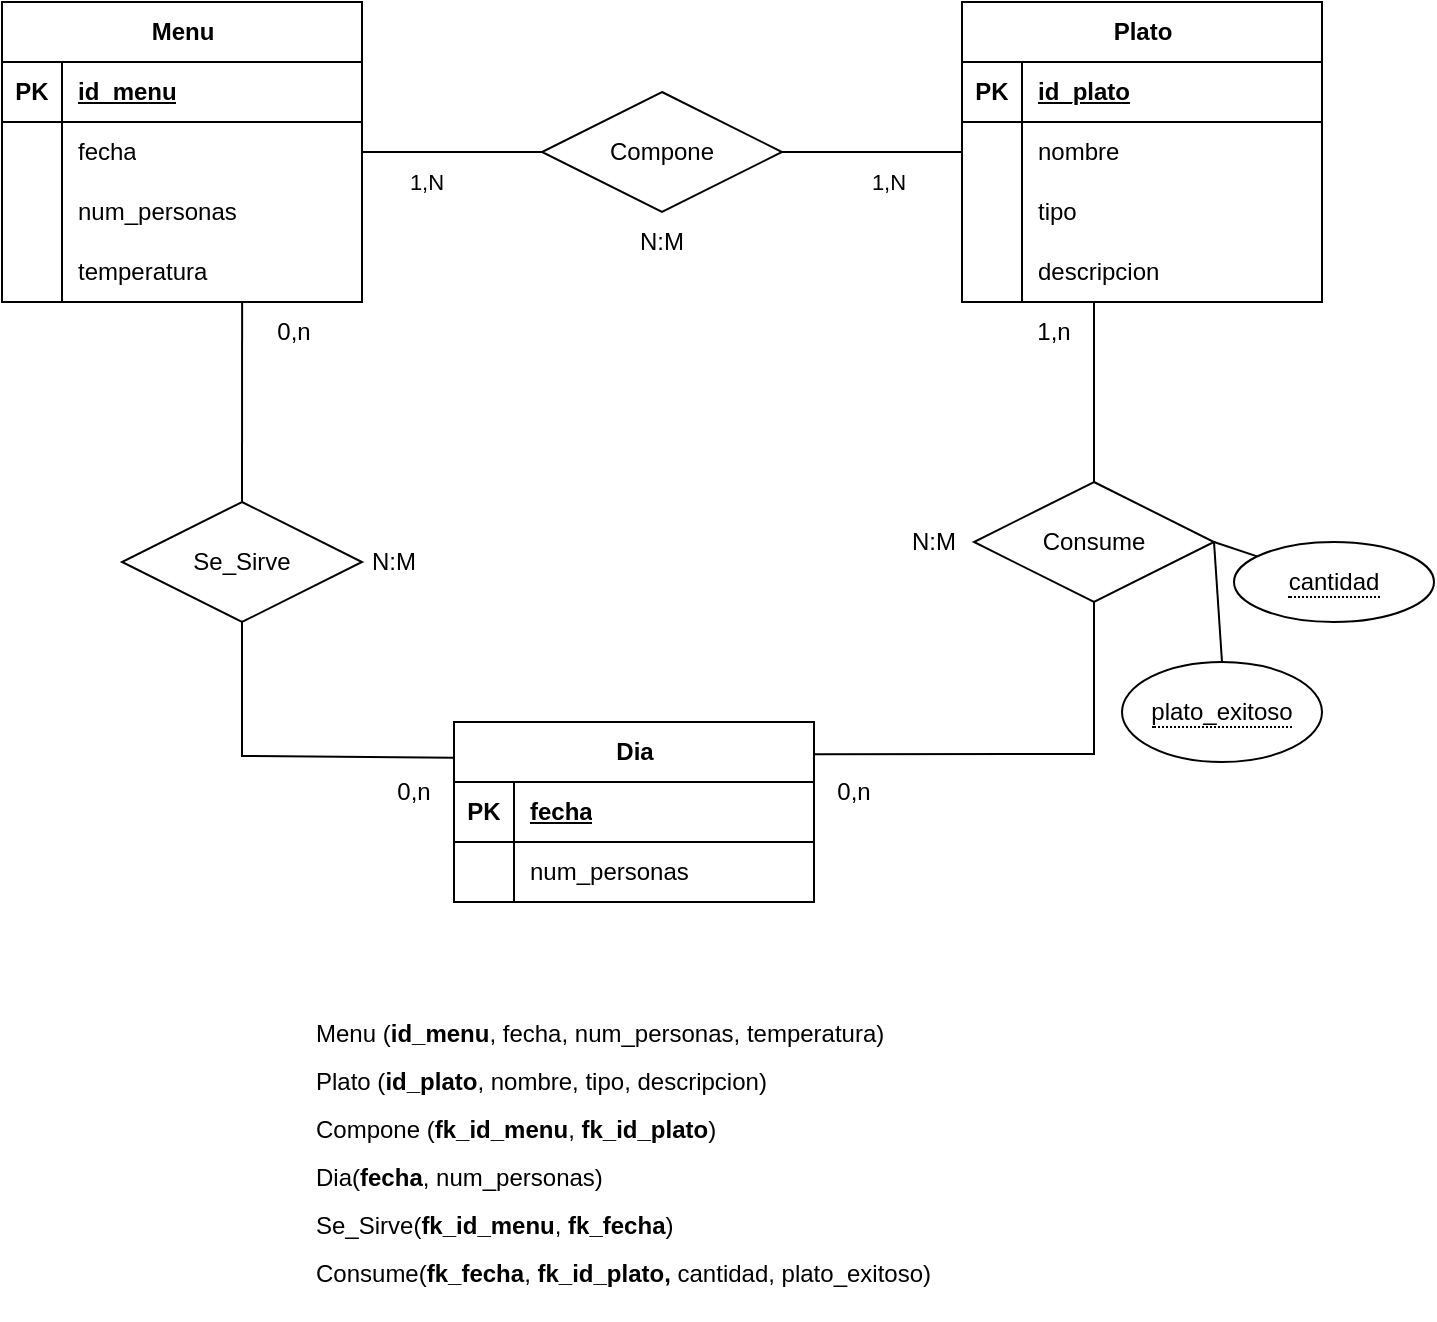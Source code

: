 <mxfile version="22.0.6" type="github">
  <diagram name="Página-1" id="oSshZ5akowNSFTycrYSH">
    <mxGraphModel dx="1430" dy="793" grid="1" gridSize="10" guides="1" tooltips="1" connect="1" arrows="1" fold="1" page="1" pageScale="1" pageWidth="827" pageHeight="1169" math="0" shadow="0">
      <root>
        <mxCell id="0" />
        <mxCell id="1" parent="0" />
        <mxCell id="Z6DmoLf8ZXxGUTIYPe1--1" value="Menu" style="shape=table;startSize=30;container=1;collapsible=1;childLayout=tableLayout;fixedRows=1;rowLines=0;fontStyle=1;align=center;resizeLast=1;html=1;" parent="1" vertex="1">
          <mxGeometry x="84" y="160" width="180" height="150" as="geometry" />
        </mxCell>
        <mxCell id="Z6DmoLf8ZXxGUTIYPe1--2" value="" style="shape=tableRow;horizontal=0;startSize=0;swimlaneHead=0;swimlaneBody=0;fillColor=none;collapsible=0;dropTarget=0;points=[[0,0.5],[1,0.5]];portConstraint=eastwest;top=0;left=0;right=0;bottom=1;" parent="Z6DmoLf8ZXxGUTIYPe1--1" vertex="1">
          <mxGeometry y="30" width="180" height="30" as="geometry" />
        </mxCell>
        <mxCell id="Z6DmoLf8ZXxGUTIYPe1--3" value="PK" style="shape=partialRectangle;connectable=0;fillColor=none;top=0;left=0;bottom=0;right=0;fontStyle=1;overflow=hidden;whiteSpace=wrap;html=1;" parent="Z6DmoLf8ZXxGUTIYPe1--2" vertex="1">
          <mxGeometry width="30" height="30" as="geometry">
            <mxRectangle width="30" height="30" as="alternateBounds" />
          </mxGeometry>
        </mxCell>
        <mxCell id="Z6DmoLf8ZXxGUTIYPe1--4" value="id_menu" style="shape=partialRectangle;connectable=0;fillColor=none;top=0;left=0;bottom=0;right=0;align=left;spacingLeft=6;fontStyle=5;overflow=hidden;whiteSpace=wrap;html=1;" parent="Z6DmoLf8ZXxGUTIYPe1--2" vertex="1">
          <mxGeometry x="30" width="150" height="30" as="geometry">
            <mxRectangle width="150" height="30" as="alternateBounds" />
          </mxGeometry>
        </mxCell>
        <mxCell id="Z6DmoLf8ZXxGUTIYPe1--5" value="" style="shape=tableRow;horizontal=0;startSize=0;swimlaneHead=0;swimlaneBody=0;fillColor=none;collapsible=0;dropTarget=0;points=[[0,0.5],[1,0.5]];portConstraint=eastwest;top=0;left=0;right=0;bottom=0;" parent="Z6DmoLf8ZXxGUTIYPe1--1" vertex="1">
          <mxGeometry y="60" width="180" height="30" as="geometry" />
        </mxCell>
        <mxCell id="Z6DmoLf8ZXxGUTIYPe1--6" value="" style="shape=partialRectangle;connectable=0;fillColor=none;top=0;left=0;bottom=0;right=0;editable=1;overflow=hidden;whiteSpace=wrap;html=1;" parent="Z6DmoLf8ZXxGUTIYPe1--5" vertex="1">
          <mxGeometry width="30" height="30" as="geometry">
            <mxRectangle width="30" height="30" as="alternateBounds" />
          </mxGeometry>
        </mxCell>
        <mxCell id="Z6DmoLf8ZXxGUTIYPe1--7" value="fecha" style="shape=partialRectangle;connectable=0;fillColor=none;top=0;left=0;bottom=0;right=0;align=left;spacingLeft=6;overflow=hidden;whiteSpace=wrap;html=1;" parent="Z6DmoLf8ZXxGUTIYPe1--5" vertex="1">
          <mxGeometry x="30" width="150" height="30" as="geometry">
            <mxRectangle width="150" height="30" as="alternateBounds" />
          </mxGeometry>
        </mxCell>
        <mxCell id="Z6DmoLf8ZXxGUTIYPe1--8" value="" style="shape=tableRow;horizontal=0;startSize=0;swimlaneHead=0;swimlaneBody=0;fillColor=none;collapsible=0;dropTarget=0;points=[[0,0.5],[1,0.5]];portConstraint=eastwest;top=0;left=0;right=0;bottom=0;" parent="Z6DmoLf8ZXxGUTIYPe1--1" vertex="1">
          <mxGeometry y="90" width="180" height="30" as="geometry" />
        </mxCell>
        <mxCell id="Z6DmoLf8ZXxGUTIYPe1--9" value="" style="shape=partialRectangle;connectable=0;fillColor=none;top=0;left=0;bottom=0;right=0;editable=1;overflow=hidden;whiteSpace=wrap;html=1;" parent="Z6DmoLf8ZXxGUTIYPe1--8" vertex="1">
          <mxGeometry width="30" height="30" as="geometry">
            <mxRectangle width="30" height="30" as="alternateBounds" />
          </mxGeometry>
        </mxCell>
        <mxCell id="Z6DmoLf8ZXxGUTIYPe1--10" value="num_personas" style="shape=partialRectangle;connectable=0;fillColor=none;top=0;left=0;bottom=0;right=0;align=left;spacingLeft=6;overflow=hidden;whiteSpace=wrap;html=1;" parent="Z6DmoLf8ZXxGUTIYPe1--8" vertex="1">
          <mxGeometry x="30" width="150" height="30" as="geometry">
            <mxRectangle width="150" height="30" as="alternateBounds" />
          </mxGeometry>
        </mxCell>
        <mxCell id="Z6DmoLf8ZXxGUTIYPe1--11" value="" style="shape=tableRow;horizontal=0;startSize=0;swimlaneHead=0;swimlaneBody=0;fillColor=none;collapsible=0;dropTarget=0;points=[[0,0.5],[1,0.5]];portConstraint=eastwest;top=0;left=0;right=0;bottom=0;" parent="Z6DmoLf8ZXxGUTIYPe1--1" vertex="1">
          <mxGeometry y="120" width="180" height="30" as="geometry" />
        </mxCell>
        <mxCell id="Z6DmoLf8ZXxGUTIYPe1--12" value="" style="shape=partialRectangle;connectable=0;fillColor=none;top=0;left=0;bottom=0;right=0;editable=1;overflow=hidden;whiteSpace=wrap;html=1;" parent="Z6DmoLf8ZXxGUTIYPe1--11" vertex="1">
          <mxGeometry width="30" height="30" as="geometry">
            <mxRectangle width="30" height="30" as="alternateBounds" />
          </mxGeometry>
        </mxCell>
        <mxCell id="Z6DmoLf8ZXxGUTIYPe1--13" value="temperatura" style="shape=partialRectangle;connectable=0;fillColor=none;top=0;left=0;bottom=0;right=0;align=left;spacingLeft=6;overflow=hidden;whiteSpace=wrap;html=1;" parent="Z6DmoLf8ZXxGUTIYPe1--11" vertex="1">
          <mxGeometry x="30" width="150" height="30" as="geometry">
            <mxRectangle width="150" height="30" as="alternateBounds" />
          </mxGeometry>
        </mxCell>
        <mxCell id="Z6DmoLf8ZXxGUTIYPe1--14" value="Plato" style="shape=table;startSize=30;container=1;collapsible=1;childLayout=tableLayout;fixedRows=1;rowLines=0;fontStyle=1;align=center;resizeLast=1;html=1;" parent="1" vertex="1">
          <mxGeometry x="564" y="160" width="180" height="150" as="geometry" />
        </mxCell>
        <mxCell id="Z6DmoLf8ZXxGUTIYPe1--15" value="" style="shape=tableRow;horizontal=0;startSize=0;swimlaneHead=0;swimlaneBody=0;fillColor=none;collapsible=0;dropTarget=0;points=[[0,0.5],[1,0.5]];portConstraint=eastwest;top=0;left=0;right=0;bottom=1;" parent="Z6DmoLf8ZXxGUTIYPe1--14" vertex="1">
          <mxGeometry y="30" width="180" height="30" as="geometry" />
        </mxCell>
        <mxCell id="Z6DmoLf8ZXxGUTIYPe1--16" value="PK" style="shape=partialRectangle;connectable=0;fillColor=none;top=0;left=0;bottom=0;right=0;fontStyle=1;overflow=hidden;whiteSpace=wrap;html=1;" parent="Z6DmoLf8ZXxGUTIYPe1--15" vertex="1">
          <mxGeometry width="30" height="30" as="geometry">
            <mxRectangle width="30" height="30" as="alternateBounds" />
          </mxGeometry>
        </mxCell>
        <mxCell id="Z6DmoLf8ZXxGUTIYPe1--17" value="id_plato" style="shape=partialRectangle;connectable=0;fillColor=none;top=0;left=0;bottom=0;right=0;align=left;spacingLeft=6;fontStyle=5;overflow=hidden;whiteSpace=wrap;html=1;" parent="Z6DmoLf8ZXxGUTIYPe1--15" vertex="1">
          <mxGeometry x="30" width="150" height="30" as="geometry">
            <mxRectangle width="150" height="30" as="alternateBounds" />
          </mxGeometry>
        </mxCell>
        <mxCell id="Z6DmoLf8ZXxGUTIYPe1--18" value="" style="shape=tableRow;horizontal=0;startSize=0;swimlaneHead=0;swimlaneBody=0;fillColor=none;collapsible=0;dropTarget=0;points=[[0,0.5],[1,0.5]];portConstraint=eastwest;top=0;left=0;right=0;bottom=0;" parent="Z6DmoLf8ZXxGUTIYPe1--14" vertex="1">
          <mxGeometry y="60" width="180" height="30" as="geometry" />
        </mxCell>
        <mxCell id="Z6DmoLf8ZXxGUTIYPe1--19" value="" style="shape=partialRectangle;connectable=0;fillColor=none;top=0;left=0;bottom=0;right=0;editable=1;overflow=hidden;whiteSpace=wrap;html=1;" parent="Z6DmoLf8ZXxGUTIYPe1--18" vertex="1">
          <mxGeometry width="30" height="30" as="geometry">
            <mxRectangle width="30" height="30" as="alternateBounds" />
          </mxGeometry>
        </mxCell>
        <mxCell id="Z6DmoLf8ZXxGUTIYPe1--20" value="nombre" style="shape=partialRectangle;connectable=0;fillColor=none;top=0;left=0;bottom=0;right=0;align=left;spacingLeft=6;overflow=hidden;whiteSpace=wrap;html=1;" parent="Z6DmoLf8ZXxGUTIYPe1--18" vertex="1">
          <mxGeometry x="30" width="150" height="30" as="geometry">
            <mxRectangle width="150" height="30" as="alternateBounds" />
          </mxGeometry>
        </mxCell>
        <mxCell id="Z6DmoLf8ZXxGUTIYPe1--21" value="" style="shape=tableRow;horizontal=0;startSize=0;swimlaneHead=0;swimlaneBody=0;fillColor=none;collapsible=0;dropTarget=0;points=[[0,0.5],[1,0.5]];portConstraint=eastwest;top=0;left=0;right=0;bottom=0;" parent="Z6DmoLf8ZXxGUTIYPe1--14" vertex="1">
          <mxGeometry y="90" width="180" height="30" as="geometry" />
        </mxCell>
        <mxCell id="Z6DmoLf8ZXxGUTIYPe1--22" value="" style="shape=partialRectangle;connectable=0;fillColor=none;top=0;left=0;bottom=0;right=0;editable=1;overflow=hidden;whiteSpace=wrap;html=1;" parent="Z6DmoLf8ZXxGUTIYPe1--21" vertex="1">
          <mxGeometry width="30" height="30" as="geometry">
            <mxRectangle width="30" height="30" as="alternateBounds" />
          </mxGeometry>
        </mxCell>
        <mxCell id="Z6DmoLf8ZXxGUTIYPe1--23" value="tipo" style="shape=partialRectangle;connectable=0;fillColor=none;top=0;left=0;bottom=0;right=0;align=left;spacingLeft=6;overflow=hidden;whiteSpace=wrap;html=1;" parent="Z6DmoLf8ZXxGUTIYPe1--21" vertex="1">
          <mxGeometry x="30" width="150" height="30" as="geometry">
            <mxRectangle width="150" height="30" as="alternateBounds" />
          </mxGeometry>
        </mxCell>
        <mxCell id="Z6DmoLf8ZXxGUTIYPe1--24" value="" style="shape=tableRow;horizontal=0;startSize=0;swimlaneHead=0;swimlaneBody=0;fillColor=none;collapsible=0;dropTarget=0;points=[[0,0.5],[1,0.5]];portConstraint=eastwest;top=0;left=0;right=0;bottom=0;" parent="Z6DmoLf8ZXxGUTIYPe1--14" vertex="1">
          <mxGeometry y="120" width="180" height="30" as="geometry" />
        </mxCell>
        <mxCell id="Z6DmoLf8ZXxGUTIYPe1--25" value="" style="shape=partialRectangle;connectable=0;fillColor=none;top=0;left=0;bottom=0;right=0;editable=1;overflow=hidden;whiteSpace=wrap;html=1;" parent="Z6DmoLf8ZXxGUTIYPe1--24" vertex="1">
          <mxGeometry width="30" height="30" as="geometry">
            <mxRectangle width="30" height="30" as="alternateBounds" />
          </mxGeometry>
        </mxCell>
        <mxCell id="Z6DmoLf8ZXxGUTIYPe1--26" value="descripcion" style="shape=partialRectangle;connectable=0;fillColor=none;top=0;left=0;bottom=0;right=0;align=left;spacingLeft=6;overflow=hidden;whiteSpace=wrap;html=1;" parent="Z6DmoLf8ZXxGUTIYPe1--24" vertex="1">
          <mxGeometry x="30" width="150" height="30" as="geometry">
            <mxRectangle width="150" height="30" as="alternateBounds" />
          </mxGeometry>
        </mxCell>
        <mxCell id="Z6DmoLf8ZXxGUTIYPe1--30" value="Compone" style="shape=rhombus;perimeter=rhombusPerimeter;whiteSpace=wrap;html=1;align=center;" parent="1" vertex="1">
          <mxGeometry x="354" y="205" width="120" height="60" as="geometry" />
        </mxCell>
        <mxCell id="Z6DmoLf8ZXxGUTIYPe1--35" value="" style="endArrow=none;html=1;rounded=0;exitX=1;exitY=0.5;exitDx=0;exitDy=0;entryX=0;entryY=0.5;entryDx=0;entryDy=0;" parent="1" source="Z6DmoLf8ZXxGUTIYPe1--30" target="Z6DmoLf8ZXxGUTIYPe1--18" edge="1">
          <mxGeometry relative="1" as="geometry">
            <mxPoint x="434" y="234.5" as="sourcePoint" />
            <mxPoint x="574" y="234.5" as="targetPoint" />
          </mxGeometry>
        </mxCell>
        <mxCell id="Z6DmoLf8ZXxGUTIYPe1--37" value="1,N" style="edgeLabel;html=1;align=center;verticalAlign=middle;resizable=0;points=[];" parent="Z6DmoLf8ZXxGUTIYPe1--35" vertex="1" connectable="0">
          <mxGeometry x="0.178" y="2" relative="1" as="geometry">
            <mxPoint y="17" as="offset" />
          </mxGeometry>
        </mxCell>
        <mxCell id="Z6DmoLf8ZXxGUTIYPe1--36" value="" style="endArrow=none;html=1;rounded=0;exitX=1;exitY=0.5;exitDx=0;exitDy=0;entryX=0;entryY=0.5;entryDx=0;entryDy=0;" parent="1" source="Z6DmoLf8ZXxGUTIYPe1--5" target="Z6DmoLf8ZXxGUTIYPe1--30" edge="1">
          <mxGeometry relative="1" as="geometry">
            <mxPoint x="254" y="234.5" as="sourcePoint" />
            <mxPoint x="304" y="235" as="targetPoint" />
          </mxGeometry>
        </mxCell>
        <mxCell id="Z6DmoLf8ZXxGUTIYPe1--40" value="1,N" style="edgeLabel;html=1;align=center;verticalAlign=middle;resizable=0;points=[];" parent="Z6DmoLf8ZXxGUTIYPe1--36" vertex="1" connectable="0">
          <mxGeometry x="-0.297" y="-2" relative="1" as="geometry">
            <mxPoint y="13" as="offset" />
          </mxGeometry>
        </mxCell>
        <mxCell id="Z6DmoLf8ZXxGUTIYPe1--38" value="" style="endArrow=none;html=1;rounded=0;exitX=1;exitY=0.5;exitDx=0;exitDy=0;" parent="1" source="7KdjN5qjOEXPSJGkGwaG-17" target="Z6DmoLf8ZXxGUTIYPe1--39" edge="1">
          <mxGeometry relative="1" as="geometry">
            <mxPoint x="454" y="255" as="sourcePoint" />
            <mxPoint x="414" y="310" as="targetPoint" />
          </mxGeometry>
        </mxCell>
        <mxCell id="Z6DmoLf8ZXxGUTIYPe1--39" value="&lt;span style=&quot;border-bottom: 1px dotted&quot;&gt;cantidad&lt;/span&gt;" style="ellipse;whiteSpace=wrap;html=1;align=center;" parent="1" vertex="1">
          <mxGeometry x="700" y="430" width="100" height="40" as="geometry" />
        </mxCell>
        <mxCell id="oMDPHmmvpc1I7Un1J_bT-1" value="&lt;p style=&quot;line-height: 200%;&quot;&gt;Menu (&lt;b&gt;id_menu&lt;/b&gt;, fecha, num_personas, temperatura)&lt;br&gt;Plato (&lt;b&gt;id_plato&lt;/b&gt;, nombre, tipo, descripcion)&lt;br&gt;Compone (&lt;b&gt;fk_id_menu&lt;/b&gt;, &lt;b&gt;fk_id_plato&lt;/b&gt;)&amp;nbsp;&lt;br&gt;Dia(&lt;b style=&quot;border-color: var(--border-color);&quot;&gt;fecha&lt;/b&gt;,&amp;nbsp;num_personas)&amp;nbsp;&lt;br&gt;Se_Sirve(&lt;b style=&quot;border-color: var(--border-color);&quot;&gt;fk_id_menu&lt;/b&gt;,&amp;nbsp;&lt;b style=&quot;border-color: var(--border-color);&quot;&gt;fk_fecha&lt;/b&gt;)&amp;nbsp;&lt;br&gt;Consume(&lt;b style=&quot;border-color: var(--border-color);&quot;&gt;fk_fecha&lt;/b&gt;,&amp;nbsp;&lt;b style=&quot;border-color: var(--border-color);&quot;&gt;fk_id_plato,&lt;/b&gt;&lt;span style=&quot;border-color: var(--border-color);&quot;&gt;&amp;nbsp;cantidad, plato_exitoso&lt;/span&gt;)&amp;nbsp;&lt;/p&gt;" style="text;html=1;strokeColor=none;fillColor=none;align=left;verticalAlign=middle;whiteSpace=wrap;rounded=0;" parent="1" vertex="1">
          <mxGeometry x="239" y="660" width="350" height="150" as="geometry" />
        </mxCell>
        <mxCell id="7KdjN5qjOEXPSJGkGwaG-1" value="Dia" style="shape=table;startSize=30;container=1;collapsible=1;childLayout=tableLayout;fixedRows=1;rowLines=0;fontStyle=1;align=center;resizeLast=1;html=1;" vertex="1" parent="1">
          <mxGeometry x="310" y="520" width="180" height="90" as="geometry" />
        </mxCell>
        <mxCell id="7KdjN5qjOEXPSJGkGwaG-2" value="" style="shape=tableRow;horizontal=0;startSize=0;swimlaneHead=0;swimlaneBody=0;fillColor=none;collapsible=0;dropTarget=0;points=[[0,0.5],[1,0.5]];portConstraint=eastwest;top=0;left=0;right=0;bottom=1;" vertex="1" parent="7KdjN5qjOEXPSJGkGwaG-1">
          <mxGeometry y="30" width="180" height="30" as="geometry" />
        </mxCell>
        <mxCell id="7KdjN5qjOEXPSJGkGwaG-3" value="PK" style="shape=partialRectangle;connectable=0;fillColor=none;top=0;left=0;bottom=0;right=0;fontStyle=1;overflow=hidden;whiteSpace=wrap;html=1;" vertex="1" parent="7KdjN5qjOEXPSJGkGwaG-2">
          <mxGeometry width="30" height="30" as="geometry">
            <mxRectangle width="30" height="30" as="alternateBounds" />
          </mxGeometry>
        </mxCell>
        <mxCell id="7KdjN5qjOEXPSJGkGwaG-4" value="fecha" style="shape=partialRectangle;connectable=0;fillColor=none;top=0;left=0;bottom=0;right=0;align=left;spacingLeft=6;fontStyle=5;overflow=hidden;whiteSpace=wrap;html=1;" vertex="1" parent="7KdjN5qjOEXPSJGkGwaG-2">
          <mxGeometry x="30" width="150" height="30" as="geometry">
            <mxRectangle width="150" height="30" as="alternateBounds" />
          </mxGeometry>
        </mxCell>
        <mxCell id="7KdjN5qjOEXPSJGkGwaG-8" value="" style="shape=tableRow;horizontal=0;startSize=0;swimlaneHead=0;swimlaneBody=0;fillColor=none;collapsible=0;dropTarget=0;points=[[0,0.5],[1,0.5]];portConstraint=eastwest;top=0;left=0;right=0;bottom=0;" vertex="1" parent="7KdjN5qjOEXPSJGkGwaG-1">
          <mxGeometry y="60" width="180" height="30" as="geometry" />
        </mxCell>
        <mxCell id="7KdjN5qjOEXPSJGkGwaG-9" value="" style="shape=partialRectangle;connectable=0;fillColor=none;top=0;left=0;bottom=0;right=0;editable=1;overflow=hidden;whiteSpace=wrap;html=1;" vertex="1" parent="7KdjN5qjOEXPSJGkGwaG-8">
          <mxGeometry width="30" height="30" as="geometry">
            <mxRectangle width="30" height="30" as="alternateBounds" />
          </mxGeometry>
        </mxCell>
        <mxCell id="7KdjN5qjOEXPSJGkGwaG-10" value="num_personas" style="shape=partialRectangle;connectable=0;fillColor=none;top=0;left=0;bottom=0;right=0;align=left;spacingLeft=6;overflow=hidden;whiteSpace=wrap;html=1;" vertex="1" parent="7KdjN5qjOEXPSJGkGwaG-8">
          <mxGeometry x="30" width="150" height="30" as="geometry">
            <mxRectangle width="150" height="30" as="alternateBounds" />
          </mxGeometry>
        </mxCell>
        <mxCell id="7KdjN5qjOEXPSJGkGwaG-14" value="&lt;span style=&quot;border-bottom: 1px dotted&quot;&gt;plato_exitoso&lt;/span&gt;" style="ellipse;whiteSpace=wrap;html=1;align=center;" vertex="1" parent="1">
          <mxGeometry x="644" y="490" width="100" height="50" as="geometry" />
        </mxCell>
        <mxCell id="7KdjN5qjOEXPSJGkGwaG-15" value="" style="endArrow=none;html=1;rounded=0;exitX=1;exitY=0.5;exitDx=0;exitDy=0;entryX=0.5;entryY=0;entryDx=0;entryDy=0;" edge="1" parent="1" source="7KdjN5qjOEXPSJGkGwaG-17" target="7KdjN5qjOEXPSJGkGwaG-14">
          <mxGeometry relative="1" as="geometry">
            <mxPoint x="424" y="275" as="sourcePoint" />
            <mxPoint x="467" y="336" as="targetPoint" />
          </mxGeometry>
        </mxCell>
        <mxCell id="7KdjN5qjOEXPSJGkGwaG-16" value="Se_Sirve" style="shape=rhombus;perimeter=rhombusPerimeter;whiteSpace=wrap;html=1;align=center;" vertex="1" parent="1">
          <mxGeometry x="144" y="410" width="120" height="60" as="geometry" />
        </mxCell>
        <mxCell id="7KdjN5qjOEXPSJGkGwaG-17" value="Consume" style="shape=rhombus;perimeter=rhombusPerimeter;whiteSpace=wrap;html=1;align=center;" vertex="1" parent="1">
          <mxGeometry x="570" y="400" width="120" height="60" as="geometry" />
        </mxCell>
        <mxCell id="7KdjN5qjOEXPSJGkGwaG-19" value="" style="endArrow=none;html=1;rounded=0;exitX=0.667;exitY=0.996;exitDx=0;exitDy=0;exitPerimeter=0;entryX=0.5;entryY=0;entryDx=0;entryDy=0;" edge="1" parent="1" source="Z6DmoLf8ZXxGUTIYPe1--11" target="7KdjN5qjOEXPSJGkGwaG-16">
          <mxGeometry relative="1" as="geometry">
            <mxPoint x="330" y="390" as="sourcePoint" />
            <mxPoint x="490" y="390" as="targetPoint" />
          </mxGeometry>
        </mxCell>
        <mxCell id="7KdjN5qjOEXPSJGkGwaG-20" value="" style="endArrow=none;html=1;rounded=0;exitX=0.5;exitY=1;exitDx=0;exitDy=0;entryX=0;entryY=0.198;entryDx=0;entryDy=0;entryPerimeter=0;" edge="1" parent="1" source="7KdjN5qjOEXPSJGkGwaG-16" target="7KdjN5qjOEXPSJGkGwaG-1">
          <mxGeometry relative="1" as="geometry">
            <mxPoint x="180" y="475" as="sourcePoint" />
            <mxPoint x="180" y="575" as="targetPoint" />
            <Array as="points">
              <mxPoint x="204" y="537" />
            </Array>
          </mxGeometry>
        </mxCell>
        <mxCell id="7KdjN5qjOEXPSJGkGwaG-21" value="" style="endArrow=none;html=1;rounded=0;exitX=1.002;exitY=0.179;exitDx=0;exitDy=0;exitPerimeter=0;entryX=0.5;entryY=1;entryDx=0;entryDy=0;" edge="1" parent="1" source="7KdjN5qjOEXPSJGkGwaG-1" target="7KdjN5qjOEXPSJGkGwaG-17">
          <mxGeometry relative="1" as="geometry">
            <mxPoint x="440" y="470" as="sourcePoint" />
            <mxPoint x="600" y="470" as="targetPoint" />
            <Array as="points">
              <mxPoint x="630" y="536" />
            </Array>
          </mxGeometry>
        </mxCell>
        <mxCell id="7KdjN5qjOEXPSJGkGwaG-22" value="" style="endArrow=none;html=1;rounded=0;entryX=0.5;entryY=0;entryDx=0;entryDy=0;" edge="1" parent="1" target="7KdjN5qjOEXPSJGkGwaG-17">
          <mxGeometry relative="1" as="geometry">
            <mxPoint x="630" y="310" as="sourcePoint" />
            <mxPoint x="600" y="470" as="targetPoint" />
          </mxGeometry>
        </mxCell>
        <mxCell id="7KdjN5qjOEXPSJGkGwaG-25" value="0,n" style="text;html=1;strokeColor=none;fillColor=none;align=center;verticalAlign=middle;whiteSpace=wrap;rounded=0;" vertex="1" parent="1">
          <mxGeometry x="200" y="310" width="60" height="30" as="geometry" />
        </mxCell>
        <mxCell id="7KdjN5qjOEXPSJGkGwaG-26" value="N:M" style="text;html=1;strokeColor=none;fillColor=none;align=center;verticalAlign=middle;whiteSpace=wrap;rounded=0;" vertex="1" parent="1">
          <mxGeometry x="520" y="415" width="60" height="30" as="geometry" />
        </mxCell>
        <mxCell id="7KdjN5qjOEXPSJGkGwaG-27" value="N:M" style="text;html=1;strokeColor=none;fillColor=none;align=center;verticalAlign=middle;whiteSpace=wrap;rounded=0;" vertex="1" parent="1">
          <mxGeometry x="250" y="425" width="60" height="30" as="geometry" />
        </mxCell>
        <mxCell id="7KdjN5qjOEXPSJGkGwaG-28" value="N:M" style="text;html=1;strokeColor=none;fillColor=none;align=center;verticalAlign=middle;whiteSpace=wrap;rounded=0;" vertex="1" parent="1">
          <mxGeometry x="384" y="265" width="60" height="30" as="geometry" />
        </mxCell>
        <mxCell id="7KdjN5qjOEXPSJGkGwaG-29" value="1,n" style="text;html=1;strokeColor=none;fillColor=none;align=center;verticalAlign=middle;whiteSpace=wrap;rounded=0;" vertex="1" parent="1">
          <mxGeometry x="580" y="310" width="60" height="30" as="geometry" />
        </mxCell>
        <mxCell id="7KdjN5qjOEXPSJGkGwaG-30" value="0,n" style="text;html=1;strokeColor=none;fillColor=none;align=center;verticalAlign=middle;whiteSpace=wrap;rounded=0;" vertex="1" parent="1">
          <mxGeometry x="480" y="540" width="60" height="30" as="geometry" />
        </mxCell>
        <mxCell id="7KdjN5qjOEXPSJGkGwaG-31" value="0,n" style="text;html=1;strokeColor=none;fillColor=none;align=center;verticalAlign=middle;whiteSpace=wrap;rounded=0;" vertex="1" parent="1">
          <mxGeometry x="260" y="540" width="60" height="30" as="geometry" />
        </mxCell>
      </root>
    </mxGraphModel>
  </diagram>
</mxfile>
